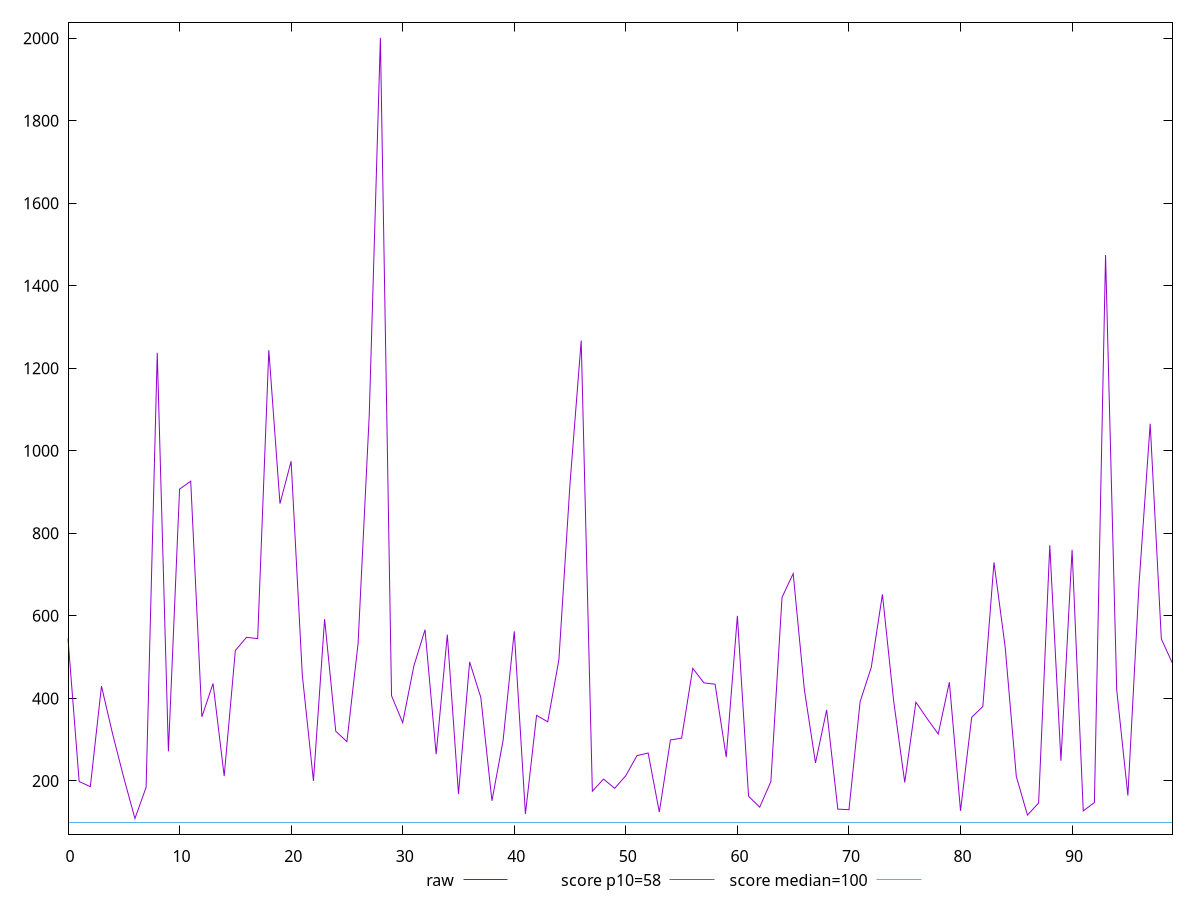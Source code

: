 reset

$raw <<EOF
0 544.8000000000008
1 198.4
2 186
3 429.6
4 313.6
5 207.60000000000036
6 108.80000000000001
7 184.4
8 1237.600000000003
9 271.6
10 907.2000000000015
11 926.4000000000029
12 355.20000000000005
13 436
14 211.60000000000002
15 516
16 547.9999999999986
17 544.8000000000001
18 1243.9999999999986
19 872
20 974.8000000000004
21 456.8000000000015
22 199.99999999999955
23 591.9999999999997
24 320.40000000000003
25 295.19999999999965
26 532.7999999999979
27 1085.5999999999972
28 2000.799999999998
29 406.40000000000003
30 341.20000000000005
31 478.40000000000146
32 566.4
33 264.8
34 554.4000000000015
35 168
36 488.39999999999964
37 402.40000000000003
38 151.73333333333332
39 298.39999999999856
40 562.4
41 120
42 358.7999999999993
43 343.20000000000005
44 493.59999999999854
45 921.6
46 1267.199999999997
47 174.93333333333334
48 204.4
49 181.99999999999966
50 212.8
51 261.2000000000004
52 267.6
53 124.53333333333333
54 299.2
55 303.5999999999993
56 472.7999999999986
57 437.6
58 434.40000000000146
59 257.6
60 599.9999999999985
61 162.8
62 136.4
63 198
64 644.8000000000001
65 702.4000000000015
66 421.6
67 243.60000000000002
68 372.00000000000074
69 131.6
70 130.13333333333333
71 391.99999999999966
72 475.2000000000007
73 652
74 395.20000000000005
75 196.4
76 390.8000000000004
77 351.20000000000005
78 313.6
79 439.20000000000005
80 127.46666666666668
81 354.00000000000034
82 380.40000000000003
83 729.5999999999985
84 524.8000000000014
85 210.8
86 117.2
87 146.4
88 771.1999999999986
89 248.8
90 759.9999999999972
91 127.2
92 147.6
93 1474.3999999999987
94 420.8
95 164.4
96 676.7999999999971
97 1065.5999999999995
98 544
99 484.7999999999986
EOF

set key outside below
set xrange [0:99]
set yrange [70.96000000000005:2038.6399999999978]
set trange [70.96000000000005:2038.6399999999978]
set terminal svg size 640, 500 enhanced background rgb 'white'
set output "report_00015_2021-02-09T16-11-33.973Z/estimated-input-latency/samples/pages+cached/raw/values.svg"

plot $raw title "raw" with line, \
     58 title "score p10=58", \
     100 title "score median=100"

reset
